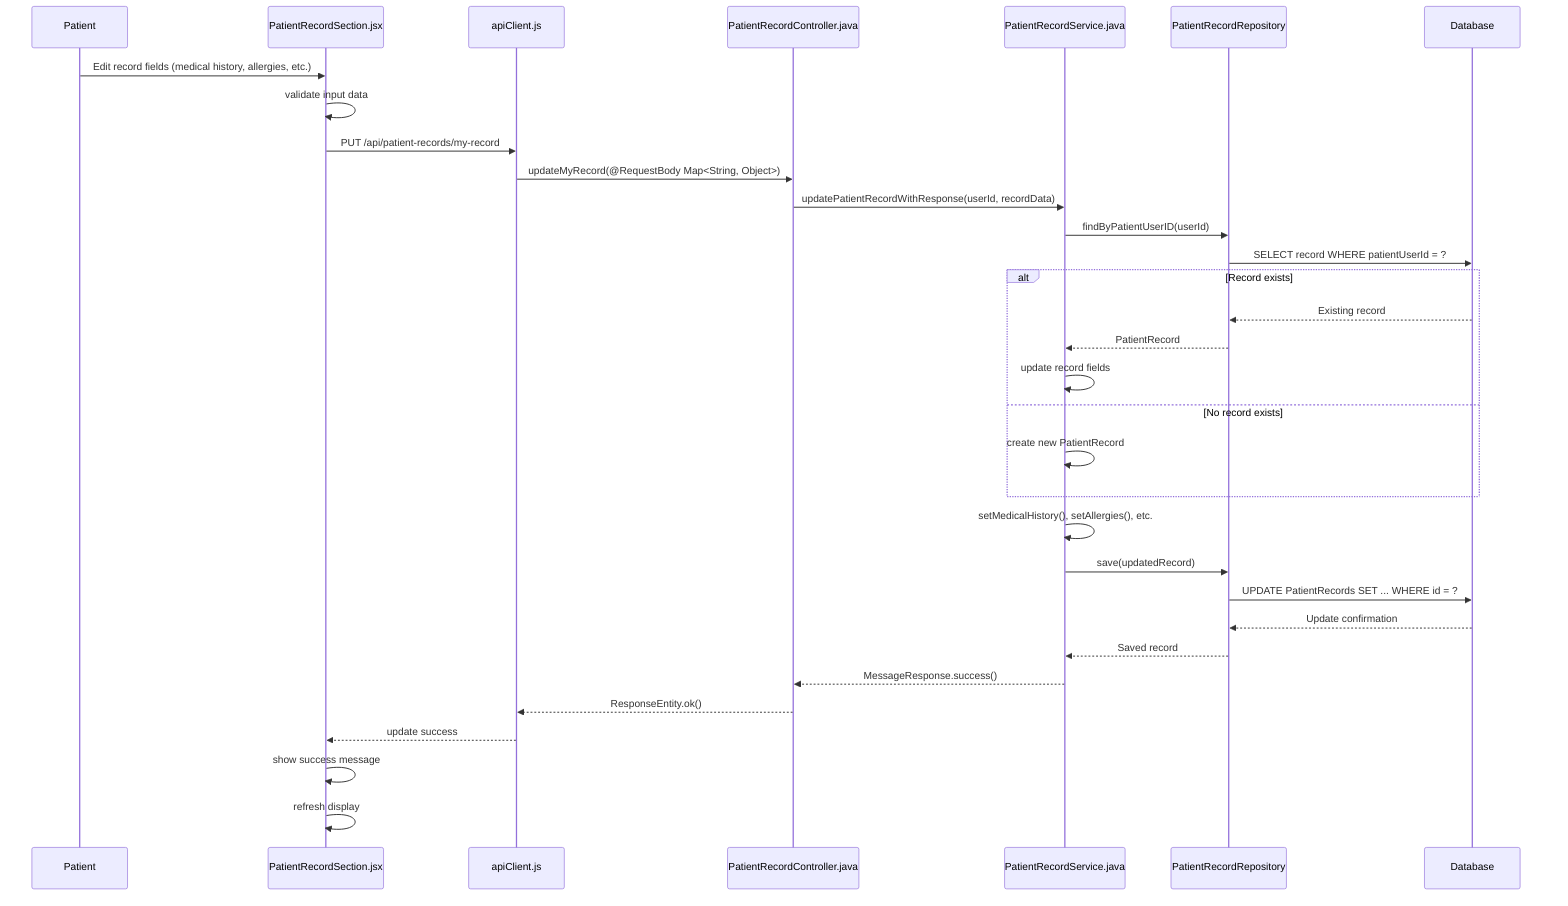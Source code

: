 sequenceDiagram
    participant P as Patient
    participant PRS as PatientRecordSection.jsx
    participant API as apiClient.js
    participant PRC as PatientRecordController.java
    participant PRCS as PatientRecordService.java
    participant PRR as PatientRecordRepository
    participant DB as Database

    P->>PRS: Edit record fields (medical history, allergies, etc.)
    PRS->>PRS: validate input data
    PRS->>API: PUT /api/patient-records/my-record
    API->>PRC: updateMyRecord(@RequestBody Map<String, Object>)
    PRC->>PRCS: updatePatientRecordWithResponse(userId, recordData)
    
    PRCS->>PRR: findByPatientUserID(userId)
    PRR->>DB: SELECT record WHERE patientUserId = ?
    
    alt Record exists
        DB-->>PRR: Existing record
        PRR-->>PRCS: PatientRecord
        PRCS->>PRCS: update record fields
    else No record exists
        PRCS->>PRCS: create new PatientRecord
    end
    
    PRCS->>PRCS: setMedicalHistory(), setAllergies(), etc.
    PRCS->>PRR: save(updatedRecord)
    PRR->>DB: UPDATE PatientRecords SET ... WHERE id = ?
    DB-->>PRR: Update confirmation
    PRR-->>PRCS: Saved record
    
    PRCS-->>PRC: MessageResponse.success()
    PRC-->>API: ResponseEntity.ok()
    API-->>PRS: update success
    PRS->>PRS: show success message
    PRS->>PRS: refresh display